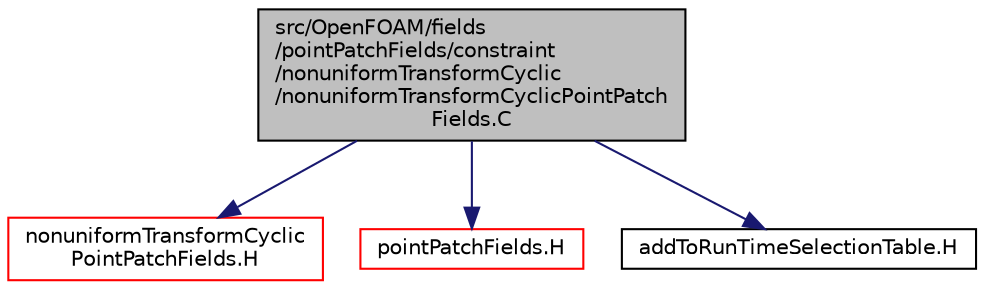 digraph "src/OpenFOAM/fields/pointPatchFields/constraint/nonuniformTransformCyclic/nonuniformTransformCyclicPointPatchFields.C"
{
  bgcolor="transparent";
  edge [fontname="Helvetica",fontsize="10",labelfontname="Helvetica",labelfontsize="10"];
  node [fontname="Helvetica",fontsize="10",shape=record];
  Node0 [label="src/OpenFOAM/fields\l/pointPatchFields/constraint\l/nonuniformTransformCyclic\l/nonuniformTransformCyclicPointPatch\lFields.C",height=0.2,width=0.4,color="black", fillcolor="grey75", style="filled", fontcolor="black"];
  Node0 -> Node1 [color="midnightblue",fontsize="10",style="solid",fontname="Helvetica"];
  Node1 [label="nonuniformTransformCyclic\lPointPatchFields.H",height=0.2,width=0.4,color="red",URL="$a10724.html"];
  Node0 -> Node226 [color="midnightblue",fontsize="10",style="solid",fontname="Helvetica"];
  Node226 [label="pointPatchFields.H",height=0.2,width=0.4,color="red",URL="$a10880.html"];
  Node0 -> Node228 [color="midnightblue",fontsize="10",style="solid",fontname="Helvetica"];
  Node228 [label="addToRunTimeSelectionTable.H",height=0.2,width=0.4,color="black",URL="$a09989.html",tooltip="Macros for easy insertion into run-time selection tables. "];
}
